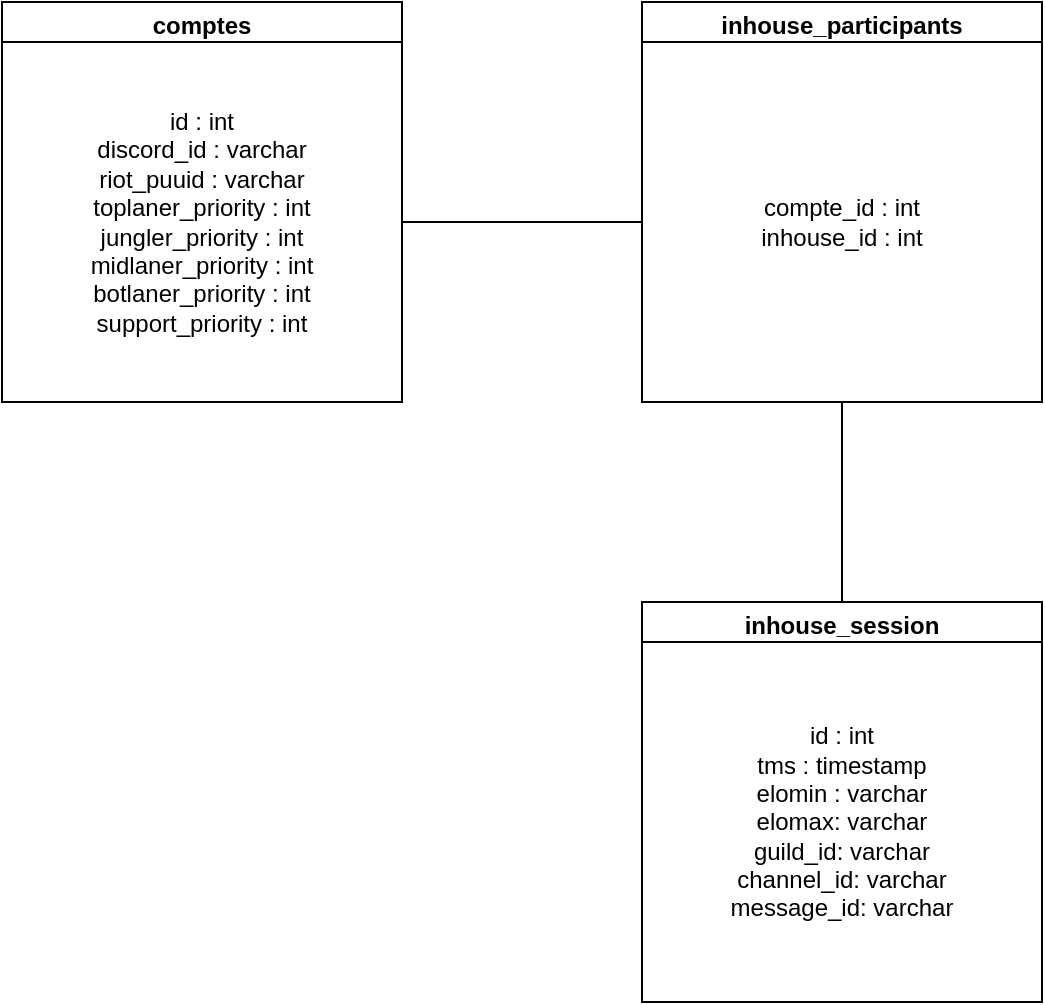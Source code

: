 <mxfile>
    <diagram id="OKbopJxg0UrW6eN5WAiy" name="Page-1">
        <mxGraphModel dx="1394" dy="626" grid="1" gridSize="10" guides="1" tooltips="1" connect="1" arrows="1" fold="1" page="1" pageScale="1" pageWidth="850" pageHeight="1100" math="0" shadow="0">
            <root>
                <mxCell id="0"/>
                <mxCell id="1" parent="0"/>
                <mxCell id="3" value="comptes" style="swimlane;whiteSpace=wrap;html=1;" parent="1" vertex="1">
                    <mxGeometry x="80" y="40" width="200" height="200" as="geometry"/>
                </mxCell>
                <mxCell id="4" value="id : int&lt;br&gt;discord_id : varchar&lt;br&gt;riot_puuid : varchar&lt;br&gt;toplaner_priority : int&lt;br&gt;jungler_priority : int&lt;br&gt;midlaner_priority : int&lt;br&gt;botlaner_priority : int&lt;br&gt;support_priority : int" style="rounded=0;whiteSpace=wrap;html=1;" parent="3" vertex="1">
                    <mxGeometry y="20" width="200" height="180" as="geometry"/>
                </mxCell>
                <mxCell id="5" value="inhouse_session" style="swimlane;whiteSpace=wrap;html=1;" parent="1" vertex="1">
                    <mxGeometry x="400" y="340" width="200" height="200" as="geometry"/>
                </mxCell>
                <mxCell id="6" value="id : int&lt;br&gt;tms : timestamp&lt;br&gt;elomin : varchar&lt;br&gt;elomax: varchar&lt;br&gt;guild_id: varchar&lt;br&gt;channel_id: varchar&lt;br&gt;message_id: varchar" style="rounded=0;whiteSpace=wrap;html=1;" parent="5" vertex="1">
                    <mxGeometry y="20" width="200" height="180" as="geometry"/>
                </mxCell>
                <mxCell id="7" value="inhouse_participants" style="swimlane;whiteSpace=wrap;html=1;" parent="1" vertex="1">
                    <mxGeometry x="400" y="40" width="200" height="200" as="geometry"/>
                </mxCell>
                <mxCell id="8" value="compte_id : int&lt;br&gt;inhouse_id : int" style="rounded=0;whiteSpace=wrap;html=1;" parent="7" vertex="1">
                    <mxGeometry y="20" width="200" height="180" as="geometry"/>
                </mxCell>
                <mxCell id="9" value="" style="endArrow=none;html=1;exitX=1;exitY=0.5;exitDx=0;exitDy=0;entryX=0;entryY=0.5;entryDx=0;entryDy=0;" parent="1" source="4" target="8" edge="1">
                    <mxGeometry width="50" height="50" relative="1" as="geometry">
                        <mxPoint x="400" y="280" as="sourcePoint"/>
                        <mxPoint x="450" y="230" as="targetPoint"/>
                    </mxGeometry>
                </mxCell>
                <mxCell id="10" value="" style="endArrow=none;html=1;exitX=0.5;exitY=0;exitDx=0;exitDy=0;entryX=0.5;entryY=1;entryDx=0;entryDy=0;" parent="1" source="5" target="8" edge="1">
                    <mxGeometry width="50" height="50" relative="1" as="geometry">
                        <mxPoint x="400" y="280" as="sourcePoint"/>
                        <mxPoint x="450" y="230" as="targetPoint"/>
                    </mxGeometry>
                </mxCell>
            </root>
        </mxGraphModel>
    </diagram>
</mxfile>
